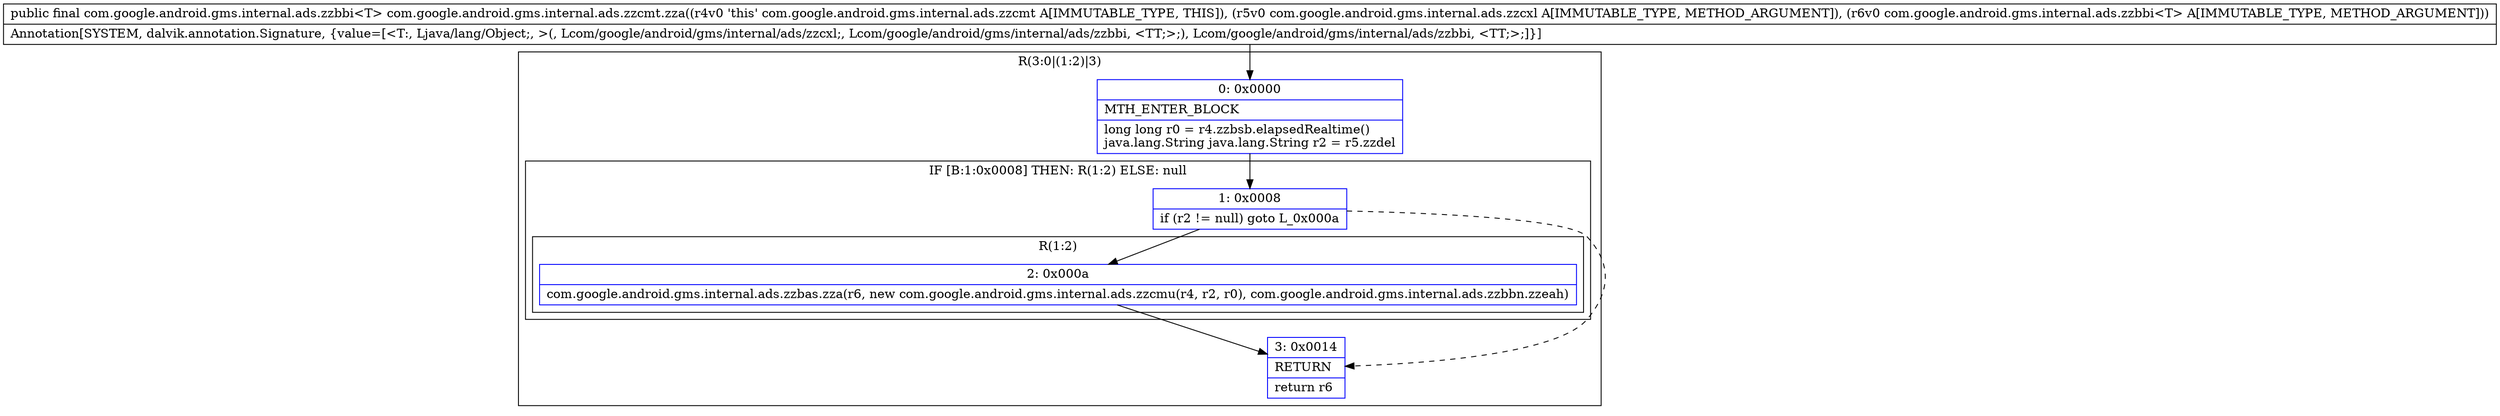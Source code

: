 digraph "CFG forcom.google.android.gms.internal.ads.zzcmt.zza(Lcom\/google\/android\/gms\/internal\/ads\/zzcxl;Lcom\/google\/android\/gms\/internal\/ads\/zzbbi;)Lcom\/google\/android\/gms\/internal\/ads\/zzbbi;" {
subgraph cluster_Region_334564131 {
label = "R(3:0|(1:2)|3)";
node [shape=record,color=blue];
Node_0 [shape=record,label="{0\:\ 0x0000|MTH_ENTER_BLOCK\l|long long r0 = r4.zzbsb.elapsedRealtime()\ljava.lang.String java.lang.String r2 = r5.zzdel\l}"];
subgraph cluster_IfRegion_45622104 {
label = "IF [B:1:0x0008] THEN: R(1:2) ELSE: null";
node [shape=record,color=blue];
Node_1 [shape=record,label="{1\:\ 0x0008|if (r2 != null) goto L_0x000a\l}"];
subgraph cluster_Region_793750451 {
label = "R(1:2)";
node [shape=record,color=blue];
Node_2 [shape=record,label="{2\:\ 0x000a|com.google.android.gms.internal.ads.zzbas.zza(r6, new com.google.android.gms.internal.ads.zzcmu(r4, r2, r0), com.google.android.gms.internal.ads.zzbbn.zzeah)\l}"];
}
}
Node_3 [shape=record,label="{3\:\ 0x0014|RETURN\l|return r6\l}"];
}
MethodNode[shape=record,label="{public final com.google.android.gms.internal.ads.zzbbi\<T\> com.google.android.gms.internal.ads.zzcmt.zza((r4v0 'this' com.google.android.gms.internal.ads.zzcmt A[IMMUTABLE_TYPE, THIS]), (r5v0 com.google.android.gms.internal.ads.zzcxl A[IMMUTABLE_TYPE, METHOD_ARGUMENT]), (r6v0 com.google.android.gms.internal.ads.zzbbi\<T\> A[IMMUTABLE_TYPE, METHOD_ARGUMENT]))  | Annotation[SYSTEM, dalvik.annotation.Signature, \{value=[\<T:, Ljava\/lang\/Object;, \>(, Lcom\/google\/android\/gms\/internal\/ads\/zzcxl;, Lcom\/google\/android\/gms\/internal\/ads\/zzbbi, \<TT;\>;), Lcom\/google\/android\/gms\/internal\/ads\/zzbbi, \<TT;\>;]\}]\l}"];
MethodNode -> Node_0;
Node_0 -> Node_1;
Node_1 -> Node_2;
Node_1 -> Node_3[style=dashed];
Node_2 -> Node_3;
}

